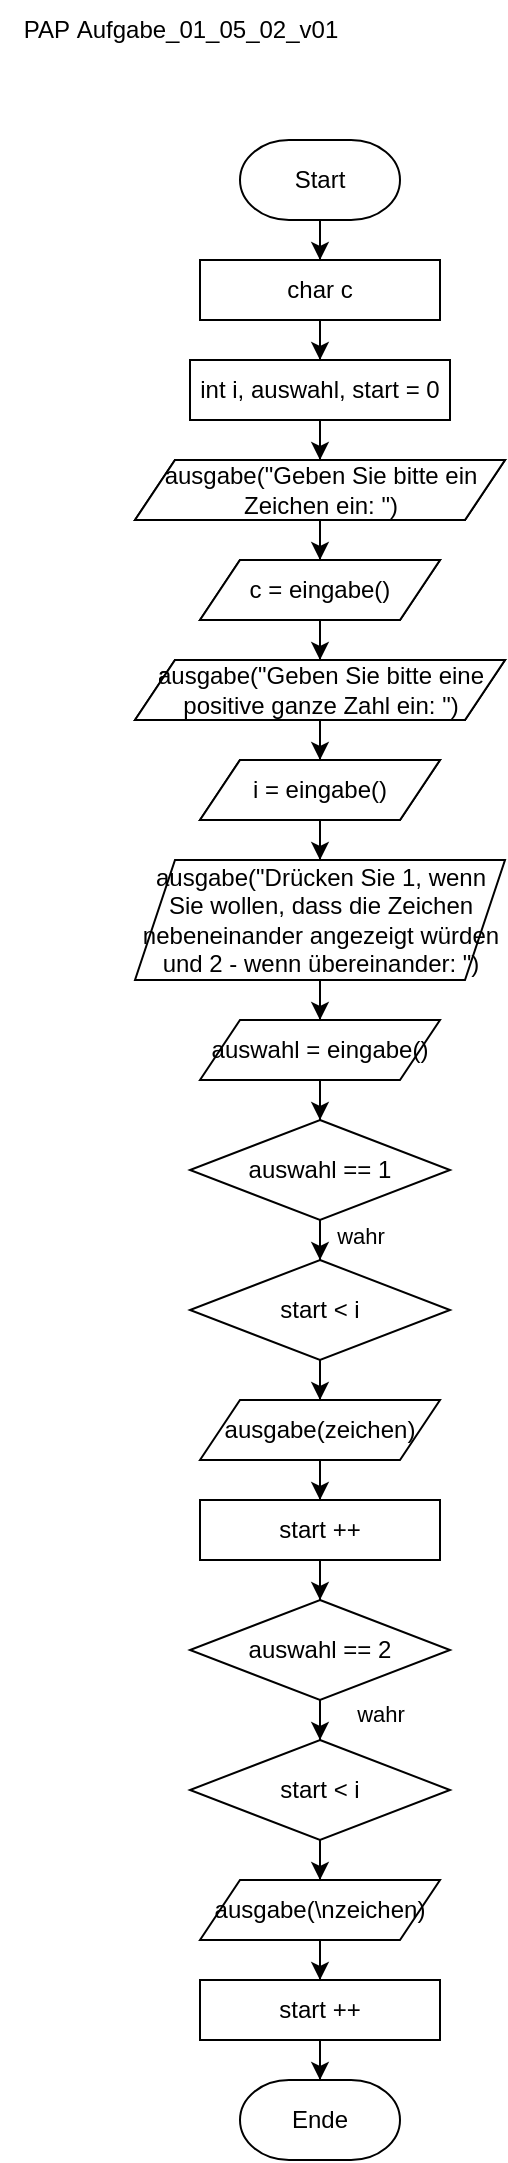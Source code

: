 <mxfile version="22.0.3" type="device">
  <diagram name="Seite-1" id="1_SflvjrXZdWEE-OU6Gd">
    <mxGraphModel dx="366" dy="226" grid="1" gridSize="10" guides="1" tooltips="1" connect="1" arrows="1" fold="1" page="1" pageScale="1" pageWidth="827" pageHeight="1169" math="0" shadow="0">
      <root>
        <mxCell id="0" />
        <mxCell id="1" parent="0" />
        <mxCell id="b9P_MkYqucibZD2Cq7RL-1" value="PAP&amp;nbsp;Aufgabe_01_05_02_v01" style="text;html=1;align=center;verticalAlign=middle;resizable=0;points=[];autosize=1;strokeColor=none;fillColor=none;" vertex="1" parent="1">
          <mxGeometry x="10" y="40" width="180" height="30" as="geometry" />
        </mxCell>
        <mxCell id="b9P_MkYqucibZD2Cq7RL-33" style="edgeStyle=orthogonalEdgeStyle;rounded=0;orthogonalLoop=1;jettySize=auto;html=1;" edge="1" parent="1" source="b9P_MkYqucibZD2Cq7RL-2" target="b9P_MkYqucibZD2Cq7RL-9">
          <mxGeometry relative="1" as="geometry" />
        </mxCell>
        <mxCell id="b9P_MkYqucibZD2Cq7RL-2" value="Start" style="strokeWidth=1;html=1;shape=mxgraph.flowchart.terminator;whiteSpace=wrap;" vertex="1" parent="1">
          <mxGeometry x="130" y="110" width="80" height="40" as="geometry" />
        </mxCell>
        <mxCell id="b9P_MkYqucibZD2Cq7RL-4" value="Ende" style="strokeWidth=1;html=1;shape=mxgraph.flowchart.terminator;whiteSpace=wrap;" vertex="1" parent="1">
          <mxGeometry x="130" y="1080" width="80" height="40" as="geometry" />
        </mxCell>
        <mxCell id="b9P_MkYqucibZD2Cq7RL-34" style="edgeStyle=orthogonalEdgeStyle;rounded=0;orthogonalLoop=1;jettySize=auto;html=1;" edge="1" parent="1" source="b9P_MkYqucibZD2Cq7RL-9" target="b9P_MkYqucibZD2Cq7RL-20">
          <mxGeometry relative="1" as="geometry" />
        </mxCell>
        <mxCell id="b9P_MkYqucibZD2Cq7RL-9" value="char c" style="rounded=0;whiteSpace=wrap;html=1;" vertex="1" parent="1">
          <mxGeometry x="110" y="170" width="120" height="30" as="geometry" />
        </mxCell>
        <mxCell id="b9P_MkYqucibZD2Cq7RL-10" value="int i" style="rounded=0;whiteSpace=wrap;html=1;" vertex="1" parent="1">
          <mxGeometry x="110" y="220" width="120" height="30" as="geometry" />
        </mxCell>
        <mxCell id="b9P_MkYqucibZD2Cq7RL-11" value="ausgabe(&quot;Geben Sie bitte ein Zeichen ein: &quot;)" style="shape=parallelogram;perimeter=parallelogramPerimeter;whiteSpace=wrap;html=1;fixedSize=1;" vertex="1" parent="1">
          <mxGeometry x="77.5" y="270" width="185" height="30" as="geometry" />
        </mxCell>
        <mxCell id="b9P_MkYqucibZD2Cq7RL-13" value="c = eingabe()" style="shape=parallelogram;perimeter=parallelogramPerimeter;whiteSpace=wrap;html=1;fixedSize=1;" vertex="1" parent="1">
          <mxGeometry x="110" y="320" width="120" height="30" as="geometry" />
        </mxCell>
        <mxCell id="b9P_MkYqucibZD2Cq7RL-14" value="ausgabe(&quot;Geben Sie bitte eine positive ganze Zahl ein: &quot;)" style="shape=parallelogram;perimeter=parallelogramPerimeter;whiteSpace=wrap;html=1;fixedSize=1;" vertex="1" parent="1">
          <mxGeometry x="77.5" y="370" width="185" height="30" as="geometry" />
        </mxCell>
        <mxCell id="b9P_MkYqucibZD2Cq7RL-15" value="i = eingabe()" style="shape=parallelogram;perimeter=parallelogramPerimeter;whiteSpace=wrap;html=1;fixedSize=1;" vertex="1" parent="1">
          <mxGeometry x="110" y="420" width="120" height="30" as="geometry" />
        </mxCell>
        <mxCell id="b9P_MkYqucibZD2Cq7RL-37" style="edgeStyle=orthogonalEdgeStyle;rounded=0;orthogonalLoop=1;jettySize=auto;html=1;" edge="1" parent="1" source="b9P_MkYqucibZD2Cq7RL-16" target="b9P_MkYqucibZD2Cq7RL-17">
          <mxGeometry relative="1" as="geometry" />
        </mxCell>
        <mxCell id="b9P_MkYqucibZD2Cq7RL-16" value="ausgabe(&quot;Geben Sie bitte ein Zeichen ein: &quot;)" style="shape=parallelogram;perimeter=parallelogramPerimeter;whiteSpace=wrap;html=1;fixedSize=1;" vertex="1" parent="1">
          <mxGeometry x="77.5" y="270" width="185" height="30" as="geometry" />
        </mxCell>
        <mxCell id="b9P_MkYqucibZD2Cq7RL-38" style="edgeStyle=orthogonalEdgeStyle;rounded=0;orthogonalLoop=1;jettySize=auto;html=1;" edge="1" parent="1" source="b9P_MkYqucibZD2Cq7RL-17" target="b9P_MkYqucibZD2Cq7RL-18">
          <mxGeometry relative="1" as="geometry" />
        </mxCell>
        <mxCell id="b9P_MkYqucibZD2Cq7RL-17" value="c = eingabe()" style="shape=parallelogram;perimeter=parallelogramPerimeter;whiteSpace=wrap;html=1;fixedSize=1;" vertex="1" parent="1">
          <mxGeometry x="110" y="320" width="120" height="30" as="geometry" />
        </mxCell>
        <mxCell id="b9P_MkYqucibZD2Cq7RL-39" style="edgeStyle=orthogonalEdgeStyle;rounded=0;orthogonalLoop=1;jettySize=auto;html=1;" edge="1" parent="1" source="b9P_MkYqucibZD2Cq7RL-18" target="b9P_MkYqucibZD2Cq7RL-19">
          <mxGeometry relative="1" as="geometry" />
        </mxCell>
        <mxCell id="b9P_MkYqucibZD2Cq7RL-18" value="ausgabe(&quot;Geben Sie bitte eine positive ganze Zahl ein: &quot;)" style="shape=parallelogram;perimeter=parallelogramPerimeter;whiteSpace=wrap;html=1;fixedSize=1;" vertex="1" parent="1">
          <mxGeometry x="77.5" y="370" width="185" height="30" as="geometry" />
        </mxCell>
        <mxCell id="b9P_MkYqucibZD2Cq7RL-40" style="edgeStyle=orthogonalEdgeStyle;rounded=0;orthogonalLoop=1;jettySize=auto;html=1;" edge="1" parent="1" source="b9P_MkYqucibZD2Cq7RL-19" target="b9P_MkYqucibZD2Cq7RL-22">
          <mxGeometry relative="1" as="geometry" />
        </mxCell>
        <mxCell id="b9P_MkYqucibZD2Cq7RL-19" value="i = eingabe()" style="shape=parallelogram;perimeter=parallelogramPerimeter;whiteSpace=wrap;html=1;fixedSize=1;" vertex="1" parent="1">
          <mxGeometry x="110" y="420" width="120" height="30" as="geometry" />
        </mxCell>
        <mxCell id="b9P_MkYqucibZD2Cq7RL-51" style="edgeStyle=orthogonalEdgeStyle;rounded=0;orthogonalLoop=1;jettySize=auto;html=1;" edge="1" parent="1" source="b9P_MkYqucibZD2Cq7RL-20" target="b9P_MkYqucibZD2Cq7RL-16">
          <mxGeometry relative="1" as="geometry" />
        </mxCell>
        <mxCell id="b9P_MkYqucibZD2Cq7RL-20" value="int i, auswahl, start = 0" style="rounded=0;whiteSpace=wrap;html=1;" vertex="1" parent="1">
          <mxGeometry x="105" y="220" width="130" height="30" as="geometry" />
        </mxCell>
        <mxCell id="b9P_MkYqucibZD2Cq7RL-41" style="edgeStyle=orthogonalEdgeStyle;rounded=0;orthogonalLoop=1;jettySize=auto;html=1;" edge="1" parent="1" source="b9P_MkYqucibZD2Cq7RL-22" target="b9P_MkYqucibZD2Cq7RL-23">
          <mxGeometry relative="1" as="geometry" />
        </mxCell>
        <mxCell id="b9P_MkYqucibZD2Cq7RL-22" value="ausgabe(&quot;Drücken Sie 1, wenn Sie wollen, dass die Zeichen nebeneinander angezeigt würden und 2 - wenn übereinander: &quot;)" style="shape=parallelogram;perimeter=parallelogramPerimeter;whiteSpace=wrap;html=1;fixedSize=1;" vertex="1" parent="1">
          <mxGeometry x="77.5" y="470" width="185" height="60" as="geometry" />
        </mxCell>
        <mxCell id="b9P_MkYqucibZD2Cq7RL-42" style="edgeStyle=orthogonalEdgeStyle;rounded=0;orthogonalLoop=1;jettySize=auto;html=1;" edge="1" parent="1" source="b9P_MkYqucibZD2Cq7RL-23" target="b9P_MkYqucibZD2Cq7RL-24">
          <mxGeometry relative="1" as="geometry" />
        </mxCell>
        <mxCell id="b9P_MkYqucibZD2Cq7RL-23" value="auswahl = eingabe()" style="shape=parallelogram;perimeter=parallelogramPerimeter;whiteSpace=wrap;html=1;fixedSize=1;" vertex="1" parent="1">
          <mxGeometry x="110" y="550" width="120" height="30" as="geometry" />
        </mxCell>
        <mxCell id="b9P_MkYqucibZD2Cq7RL-43" style="edgeStyle=orthogonalEdgeStyle;rounded=0;orthogonalLoop=1;jettySize=auto;html=1;" edge="1" parent="1" source="b9P_MkYqucibZD2Cq7RL-24" target="b9P_MkYqucibZD2Cq7RL-25">
          <mxGeometry relative="1" as="geometry" />
        </mxCell>
        <mxCell id="b9P_MkYqucibZD2Cq7RL-52" value="wahr" style="edgeLabel;html=1;align=center;verticalAlign=middle;resizable=0;points=[];" vertex="1" connectable="0" parent="b9P_MkYqucibZD2Cq7RL-43">
          <mxGeometry x="0.589" relative="1" as="geometry">
            <mxPoint x="20" as="offset" />
          </mxGeometry>
        </mxCell>
        <mxCell id="b9P_MkYqucibZD2Cq7RL-24" value="auswahl == 1" style="rhombus;whiteSpace=wrap;html=1;" vertex="1" parent="1">
          <mxGeometry x="105" y="600" width="130" height="50" as="geometry" />
        </mxCell>
        <mxCell id="b9P_MkYqucibZD2Cq7RL-44" style="edgeStyle=orthogonalEdgeStyle;rounded=0;orthogonalLoop=1;jettySize=auto;html=1;" edge="1" parent="1" source="b9P_MkYqucibZD2Cq7RL-25" target="b9P_MkYqucibZD2Cq7RL-26">
          <mxGeometry relative="1" as="geometry" />
        </mxCell>
        <mxCell id="b9P_MkYqucibZD2Cq7RL-25" value="start &amp;lt; i" style="rhombus;whiteSpace=wrap;html=1;" vertex="1" parent="1">
          <mxGeometry x="105" y="670" width="130" height="50" as="geometry" />
        </mxCell>
        <mxCell id="b9P_MkYqucibZD2Cq7RL-45" style="edgeStyle=orthogonalEdgeStyle;rounded=0;orthogonalLoop=1;jettySize=auto;html=1;" edge="1" parent="1" source="b9P_MkYqucibZD2Cq7RL-26" target="b9P_MkYqucibZD2Cq7RL-27">
          <mxGeometry relative="1" as="geometry" />
        </mxCell>
        <mxCell id="b9P_MkYqucibZD2Cq7RL-26" value="ausgabe(zeichen)" style="shape=parallelogram;perimeter=parallelogramPerimeter;whiteSpace=wrap;html=1;fixedSize=1;" vertex="1" parent="1">
          <mxGeometry x="110" y="740" width="120" height="30" as="geometry" />
        </mxCell>
        <mxCell id="b9P_MkYqucibZD2Cq7RL-46" style="edgeStyle=orthogonalEdgeStyle;rounded=0;orthogonalLoop=1;jettySize=auto;html=1;" edge="1" parent="1" source="b9P_MkYqucibZD2Cq7RL-27" target="b9P_MkYqucibZD2Cq7RL-28">
          <mxGeometry relative="1" as="geometry" />
        </mxCell>
        <mxCell id="b9P_MkYqucibZD2Cq7RL-27" value="start ++" style="rounded=0;whiteSpace=wrap;html=1;" vertex="1" parent="1">
          <mxGeometry x="110" y="790" width="120" height="30" as="geometry" />
        </mxCell>
        <mxCell id="b9P_MkYqucibZD2Cq7RL-47" style="edgeStyle=orthogonalEdgeStyle;rounded=0;orthogonalLoop=1;jettySize=auto;html=1;" edge="1" parent="1" source="b9P_MkYqucibZD2Cq7RL-28" target="b9P_MkYqucibZD2Cq7RL-29">
          <mxGeometry relative="1" as="geometry" />
        </mxCell>
        <mxCell id="b9P_MkYqucibZD2Cq7RL-53" value="wahr" style="edgeLabel;html=1;align=center;verticalAlign=middle;resizable=0;points=[];" vertex="1" connectable="0" parent="b9P_MkYqucibZD2Cq7RL-47">
          <mxGeometry x="0.567" relative="1" as="geometry">
            <mxPoint x="30" as="offset" />
          </mxGeometry>
        </mxCell>
        <mxCell id="b9P_MkYqucibZD2Cq7RL-28" value="auswahl == 2" style="rhombus;whiteSpace=wrap;html=1;" vertex="1" parent="1">
          <mxGeometry x="105" y="840" width="130" height="50" as="geometry" />
        </mxCell>
        <mxCell id="b9P_MkYqucibZD2Cq7RL-48" style="edgeStyle=orthogonalEdgeStyle;rounded=0;orthogonalLoop=1;jettySize=auto;html=1;" edge="1" parent="1" source="b9P_MkYqucibZD2Cq7RL-29" target="b9P_MkYqucibZD2Cq7RL-30">
          <mxGeometry relative="1" as="geometry" />
        </mxCell>
        <mxCell id="b9P_MkYqucibZD2Cq7RL-29" value="start &amp;lt; i" style="rhombus;whiteSpace=wrap;html=1;" vertex="1" parent="1">
          <mxGeometry x="105" y="910" width="130" height="50" as="geometry" />
        </mxCell>
        <mxCell id="b9P_MkYqucibZD2Cq7RL-49" style="edgeStyle=orthogonalEdgeStyle;rounded=0;orthogonalLoop=1;jettySize=auto;html=1;" edge="1" parent="1" source="b9P_MkYqucibZD2Cq7RL-30" target="b9P_MkYqucibZD2Cq7RL-31">
          <mxGeometry relative="1" as="geometry" />
        </mxCell>
        <mxCell id="b9P_MkYqucibZD2Cq7RL-30" value="ausgabe(\nzeichen)" style="shape=parallelogram;perimeter=parallelogramPerimeter;whiteSpace=wrap;html=1;fixedSize=1;" vertex="1" parent="1">
          <mxGeometry x="110" y="980" width="120" height="30" as="geometry" />
        </mxCell>
        <mxCell id="b9P_MkYqucibZD2Cq7RL-50" style="edgeStyle=orthogonalEdgeStyle;rounded=0;orthogonalLoop=1;jettySize=auto;html=1;" edge="1" parent="1" source="b9P_MkYqucibZD2Cq7RL-31" target="b9P_MkYqucibZD2Cq7RL-4">
          <mxGeometry relative="1" as="geometry" />
        </mxCell>
        <mxCell id="b9P_MkYqucibZD2Cq7RL-31" value="start ++" style="rounded=0;whiteSpace=wrap;html=1;" vertex="1" parent="1">
          <mxGeometry x="110" y="1030" width="120" height="30" as="geometry" />
        </mxCell>
      </root>
    </mxGraphModel>
  </diagram>
</mxfile>
